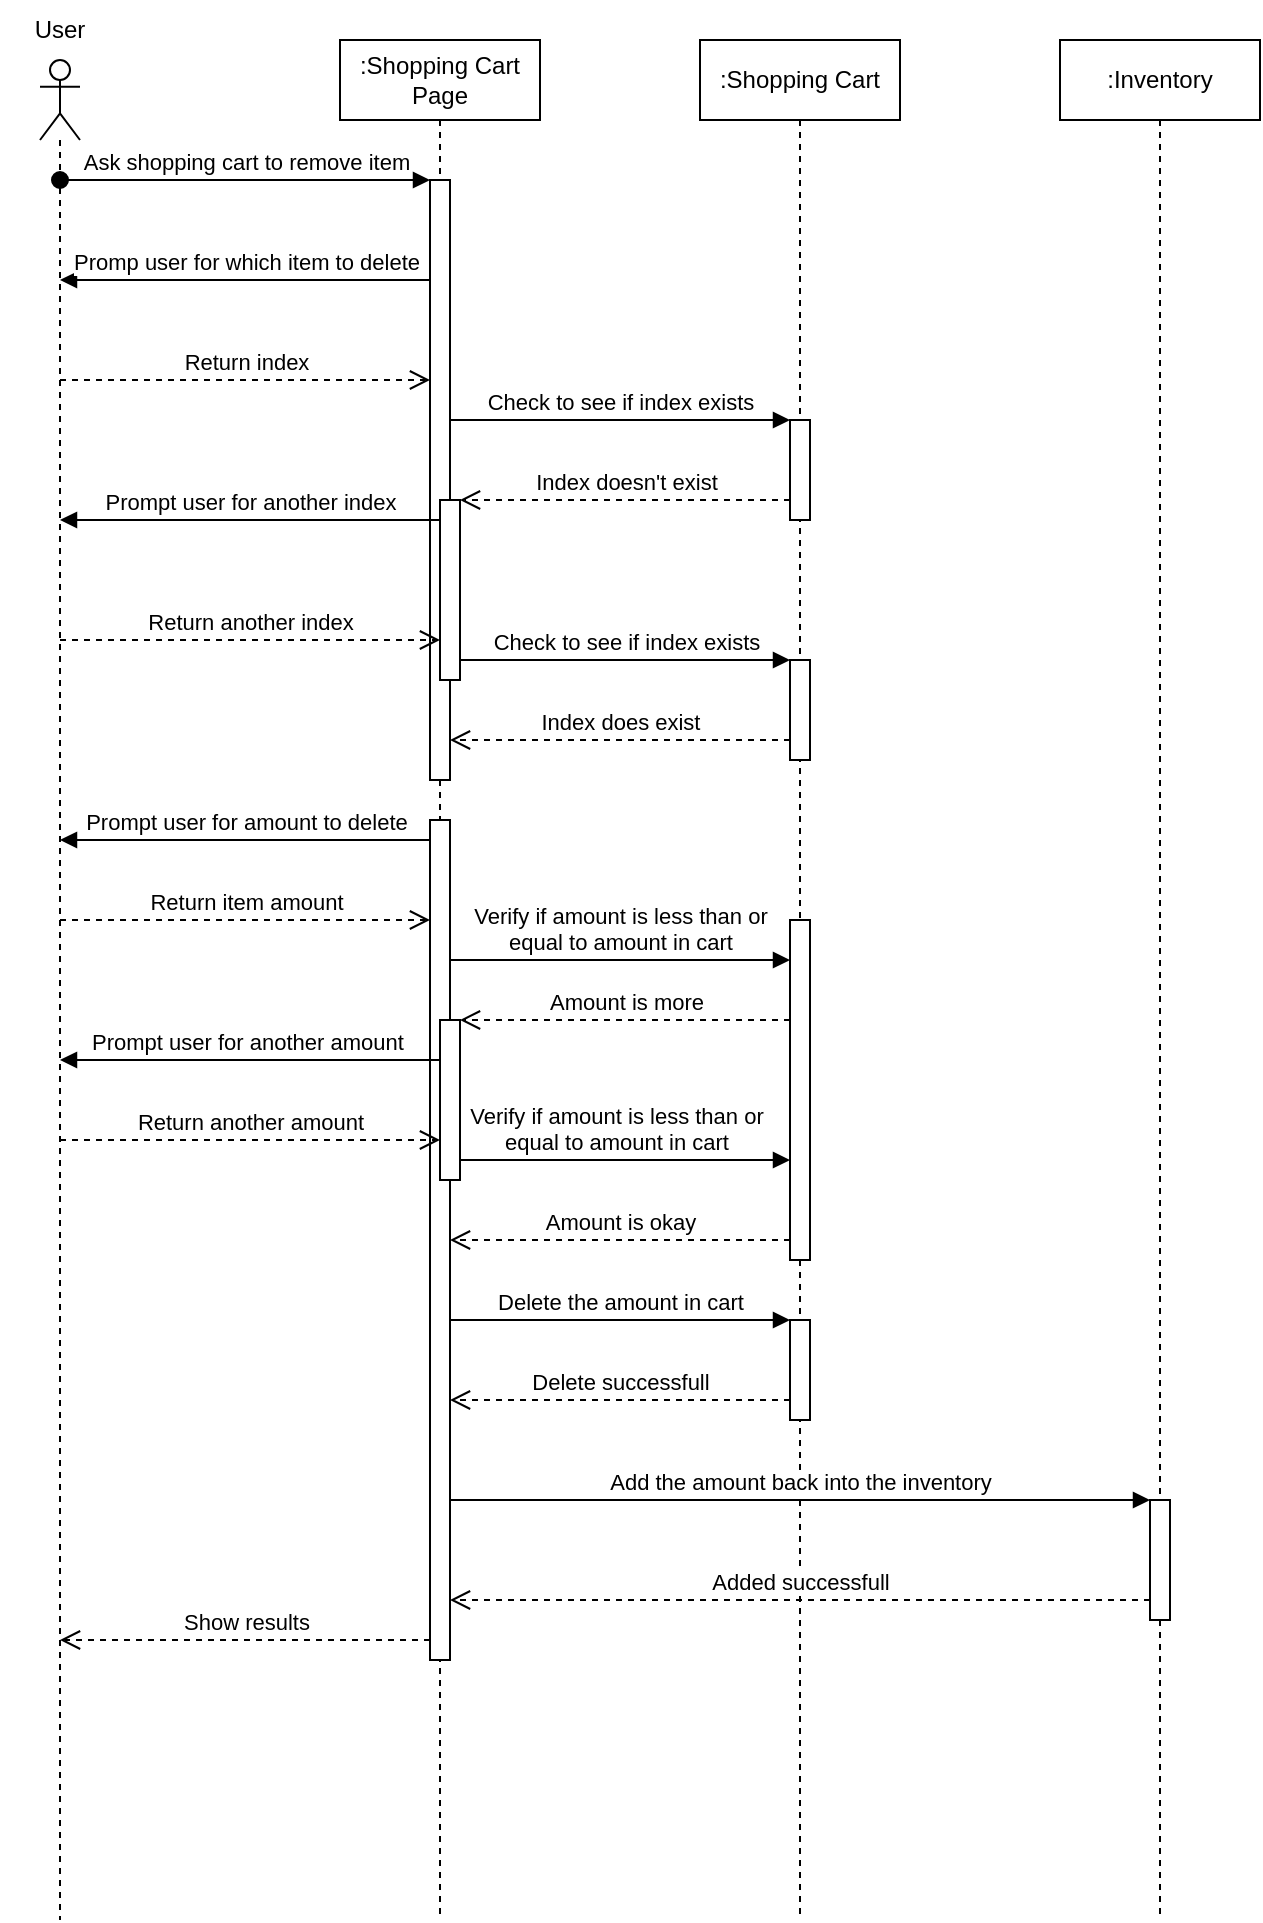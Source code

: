 <mxfile version="20.8.23" type="github">
  <diagram name="Page-1" id="2YBvvXClWsGukQMizWep">
    <mxGraphModel dx="1247" dy="725" grid="1" gridSize="10" guides="1" tooltips="1" connect="1" arrows="1" fold="1" page="1" pageScale="1" pageWidth="850" pageHeight="1100" math="0" shadow="0">
      <root>
        <mxCell id="0" />
        <mxCell id="1" parent="0" />
        <mxCell id="aM9ryv3xv72pqoxQDRHE-1" value=":Shopping Cart" style="shape=umlLifeline;perimeter=lifelinePerimeter;whiteSpace=wrap;html=1;container=0;dropTarget=0;collapsible=0;recursiveResize=0;outlineConnect=0;portConstraint=eastwest;newEdgeStyle={&quot;edgeStyle&quot;:&quot;elbowEdgeStyle&quot;,&quot;elbow&quot;:&quot;vertical&quot;,&quot;curved&quot;:0,&quot;rounded&quot;:0};" parent="1" vertex="1">
          <mxGeometry x="420" y="60" width="100" height="940" as="geometry" />
        </mxCell>
        <mxCell id="aM9ryv3xv72pqoxQDRHE-2" value="" style="html=1;points=[];perimeter=orthogonalPerimeter;outlineConnect=0;targetShapes=umlLifeline;portConstraint=eastwest;newEdgeStyle={&quot;edgeStyle&quot;:&quot;elbowEdgeStyle&quot;,&quot;elbow&quot;:&quot;vertical&quot;,&quot;curved&quot;:0,&quot;rounded&quot;:0};" parent="aM9ryv3xv72pqoxQDRHE-1" vertex="1">
          <mxGeometry x="45" y="190" width="10" height="50" as="geometry" />
        </mxCell>
        <mxCell id="WzLBoGMBvQ0cPkd2S0De-14" value="" style="html=1;points=[];perimeter=orthogonalPerimeter;outlineConnect=0;targetShapes=umlLifeline;portConstraint=eastwest;newEdgeStyle={&quot;edgeStyle&quot;:&quot;elbowEdgeStyle&quot;,&quot;elbow&quot;:&quot;vertical&quot;,&quot;curved&quot;:0,&quot;rounded&quot;:0};" vertex="1" parent="aM9ryv3xv72pqoxQDRHE-1">
          <mxGeometry x="45" y="440" width="10" height="170" as="geometry" />
        </mxCell>
        <mxCell id="WzLBoGMBvQ0cPkd2S0De-26" value="" style="html=1;points=[];perimeter=orthogonalPerimeter;outlineConnect=0;targetShapes=umlLifeline;portConstraint=eastwest;newEdgeStyle={&quot;edgeStyle&quot;:&quot;elbowEdgeStyle&quot;,&quot;elbow&quot;:&quot;vertical&quot;,&quot;curved&quot;:0,&quot;rounded&quot;:0};" vertex="1" parent="aM9ryv3xv72pqoxQDRHE-1">
          <mxGeometry x="45" y="310" width="10" height="50" as="geometry" />
        </mxCell>
        <mxCell id="WzLBoGMBvQ0cPkd2S0De-30" value="" style="html=1;points=[];perimeter=orthogonalPerimeter;outlineConnect=0;targetShapes=umlLifeline;portConstraint=eastwest;newEdgeStyle={&quot;edgeStyle&quot;:&quot;elbowEdgeStyle&quot;,&quot;elbow&quot;:&quot;vertical&quot;,&quot;curved&quot;:0,&quot;rounded&quot;:0};" vertex="1" parent="aM9ryv3xv72pqoxQDRHE-1">
          <mxGeometry x="45" y="640" width="10" height="50" as="geometry" />
        </mxCell>
        <mxCell id="aM9ryv3xv72pqoxQDRHE-5" value=":Inventory" style="shape=umlLifeline;perimeter=lifelinePerimeter;whiteSpace=wrap;html=1;container=0;dropTarget=0;collapsible=0;recursiveResize=0;outlineConnect=0;portConstraint=eastwest;newEdgeStyle={&quot;edgeStyle&quot;:&quot;elbowEdgeStyle&quot;,&quot;elbow&quot;:&quot;vertical&quot;,&quot;curved&quot;:0,&quot;rounded&quot;:0};" parent="1" vertex="1">
          <mxGeometry x="600" y="60" width="100" height="940" as="geometry" />
        </mxCell>
        <mxCell id="aM9ryv3xv72pqoxQDRHE-6" value="" style="html=1;points=[];perimeter=orthogonalPerimeter;outlineConnect=0;targetShapes=umlLifeline;portConstraint=eastwest;newEdgeStyle={&quot;edgeStyle&quot;:&quot;elbowEdgeStyle&quot;,&quot;elbow&quot;:&quot;vertical&quot;,&quot;curved&quot;:0,&quot;rounded&quot;:0};" parent="aM9ryv3xv72pqoxQDRHE-5" vertex="1">
          <mxGeometry x="45" y="730" width="10" height="60" as="geometry" />
        </mxCell>
        <mxCell id="jPpGuaEWy_2qQxv9hoCe-4" value="" style="shape=umlLifeline;perimeter=lifelinePerimeter;whiteSpace=wrap;html=1;container=1;dropTarget=0;collapsible=0;recursiveResize=0;outlineConnect=0;portConstraint=eastwest;newEdgeStyle={&quot;edgeStyle&quot;:&quot;elbowEdgeStyle&quot;,&quot;elbow&quot;:&quot;vertical&quot;,&quot;curved&quot;:0,&quot;rounded&quot;:0};participant=umlActor;" parent="1" vertex="1">
          <mxGeometry x="90" y="70" width="20" height="930" as="geometry" />
        </mxCell>
        <mxCell id="jPpGuaEWy_2qQxv9hoCe-5" value="User" style="text;strokeColor=none;align=center;fillColor=none;html=1;verticalAlign=middle;whiteSpace=wrap;rounded=0;" parent="1" vertex="1">
          <mxGeometry x="70" y="40" width="60" height="30" as="geometry" />
        </mxCell>
        <mxCell id="aM9ryv3xv72pqoxQDRHE-3" value="Ask shopping cart to remove item" style="html=1;verticalAlign=bottom;startArrow=oval;endArrow=block;startSize=8;edgeStyle=elbowEdgeStyle;elbow=vertical;curved=0;rounded=0;" parent="1" target="WzLBoGMBvQ0cPkd2S0De-2" edge="1" source="jPpGuaEWy_2qQxv9hoCe-4">
          <mxGeometry x="-0.002" relative="1" as="geometry">
            <mxPoint x="210" y="110" as="sourcePoint" />
            <mxPoint x="240" y="130" as="targetPoint" />
            <Array as="points">
              <mxPoint x="200" y="130" />
            </Array>
            <mxPoint as="offset" />
          </mxGeometry>
        </mxCell>
        <mxCell id="WzLBoGMBvQ0cPkd2S0De-1" value=":Shopping Cart Page" style="shape=umlLifeline;perimeter=lifelinePerimeter;whiteSpace=wrap;html=1;container=0;dropTarget=0;collapsible=0;recursiveResize=0;outlineConnect=0;portConstraint=eastwest;newEdgeStyle={&quot;edgeStyle&quot;:&quot;elbowEdgeStyle&quot;,&quot;elbow&quot;:&quot;vertical&quot;,&quot;curved&quot;:0,&quot;rounded&quot;:0};" vertex="1" parent="1">
          <mxGeometry x="240" y="60" width="100" height="940" as="geometry" />
        </mxCell>
        <mxCell id="WzLBoGMBvQ0cPkd2S0De-2" value="" style="html=1;points=[];perimeter=orthogonalPerimeter;outlineConnect=0;targetShapes=umlLifeline;portConstraint=eastwest;newEdgeStyle={&quot;edgeStyle&quot;:&quot;elbowEdgeStyle&quot;,&quot;elbow&quot;:&quot;vertical&quot;,&quot;curved&quot;:0,&quot;rounded&quot;:0};" vertex="1" parent="WzLBoGMBvQ0cPkd2S0De-1">
          <mxGeometry x="45" y="70" width="10" height="300" as="geometry" />
        </mxCell>
        <mxCell id="aM9ryv3xv72pqoxQDRHE-4" value="" style="html=1;points=[];perimeter=orthogonalPerimeter;outlineConnect=0;targetShapes=umlLifeline;portConstraint=eastwest;newEdgeStyle={&quot;edgeStyle&quot;:&quot;elbowEdgeStyle&quot;,&quot;elbow&quot;:&quot;vertical&quot;,&quot;curved&quot;:0,&quot;rounded&quot;:0};" parent="WzLBoGMBvQ0cPkd2S0De-1" vertex="1">
          <mxGeometry x="50" y="230" width="10" height="90" as="geometry" />
        </mxCell>
        <mxCell id="WzLBoGMBvQ0cPkd2S0De-28" value="" style="html=1;points=[];perimeter=orthogonalPerimeter;outlineConnect=0;targetShapes=umlLifeline;portConstraint=eastwest;newEdgeStyle={&quot;edgeStyle&quot;:&quot;elbowEdgeStyle&quot;,&quot;elbow&quot;:&quot;vertical&quot;,&quot;curved&quot;:0,&quot;rounded&quot;:0};" vertex="1" parent="WzLBoGMBvQ0cPkd2S0De-1">
          <mxGeometry x="45" y="390" width="10" height="420" as="geometry" />
        </mxCell>
        <mxCell id="WzLBoGMBvQ0cPkd2S0De-17" value="" style="html=1;points=[];perimeter=orthogonalPerimeter;outlineConnect=0;targetShapes=umlLifeline;portConstraint=eastwest;newEdgeStyle={&quot;edgeStyle&quot;:&quot;elbowEdgeStyle&quot;,&quot;elbow&quot;:&quot;vertical&quot;,&quot;curved&quot;:0,&quot;rounded&quot;:0};" vertex="1" parent="WzLBoGMBvQ0cPkd2S0De-1">
          <mxGeometry x="50" y="490" width="10" height="80" as="geometry" />
        </mxCell>
        <mxCell id="WzLBoGMBvQ0cPkd2S0De-4" value="Promp user for which item to delete" style="html=1;verticalAlign=bottom;endArrow=block;edgeStyle=elbowEdgeStyle;elbow=vertical;curved=0;rounded=0;" edge="1" parent="1" source="WzLBoGMBvQ0cPkd2S0De-2" target="jPpGuaEWy_2qQxv9hoCe-4">
          <mxGeometry width="80" relative="1" as="geometry">
            <mxPoint x="150" y="170" as="sourcePoint" />
            <mxPoint x="230" y="170" as="targetPoint" />
            <Array as="points">
              <mxPoint x="200" y="180" />
              <mxPoint x="170" y="170" />
            </Array>
          </mxGeometry>
        </mxCell>
        <mxCell id="WzLBoGMBvQ0cPkd2S0De-5" value="Return index" style="html=1;verticalAlign=bottom;endArrow=open;dashed=1;endSize=8;edgeStyle=elbowEdgeStyle;elbow=vertical;curved=0;rounded=0;" edge="1" parent="1" source="jPpGuaEWy_2qQxv9hoCe-4" target="WzLBoGMBvQ0cPkd2S0De-2">
          <mxGeometry relative="1" as="geometry">
            <mxPoint x="230" y="209.5" as="sourcePoint" />
            <mxPoint x="150" y="209.5" as="targetPoint" />
            <Array as="points">
              <mxPoint x="240" y="230" />
              <mxPoint x="280" y="210" />
            </Array>
          </mxGeometry>
        </mxCell>
        <mxCell id="WzLBoGMBvQ0cPkd2S0De-6" value="Check to see if index exists" style="html=1;verticalAlign=bottom;endArrow=block;edgeStyle=elbowEdgeStyle;elbow=vertical;curved=0;rounded=0;" edge="1" parent="1" source="WzLBoGMBvQ0cPkd2S0De-2" target="aM9ryv3xv72pqoxQDRHE-2">
          <mxGeometry width="80" relative="1" as="geometry">
            <mxPoint x="310" y="250" as="sourcePoint" />
            <mxPoint x="400" y="260" as="targetPoint" />
            <Array as="points">
              <mxPoint x="410" y="250" />
            </Array>
          </mxGeometry>
        </mxCell>
        <mxCell id="WzLBoGMBvQ0cPkd2S0De-7" value="Index doesn&#39;t exist" style="html=1;verticalAlign=bottom;endArrow=open;dashed=1;endSize=8;edgeStyle=elbowEdgeStyle;elbow=vertical;curved=0;rounded=0;" edge="1" parent="1" source="aM9ryv3xv72pqoxQDRHE-2" target="aM9ryv3xv72pqoxQDRHE-4">
          <mxGeometry relative="1" as="geometry">
            <mxPoint x="465" y="290" as="sourcePoint" />
            <mxPoint x="385" y="290" as="targetPoint" />
            <Array as="points">
              <mxPoint x="340" y="290" />
            </Array>
          </mxGeometry>
        </mxCell>
        <mxCell id="WzLBoGMBvQ0cPkd2S0De-8" value="Prompt user for another index" style="html=1;verticalAlign=bottom;endArrow=block;edgeStyle=elbowEdgeStyle;elbow=vertical;curved=0;rounded=0;" edge="1" parent="1" source="aM9ryv3xv72pqoxQDRHE-4" target="jPpGuaEWy_2qQxv9hoCe-4">
          <mxGeometry width="80" relative="1" as="geometry">
            <mxPoint x="275" y="330" as="sourcePoint" />
            <mxPoint x="90" y="330" as="targetPoint" />
            <Array as="points">
              <mxPoint x="220" y="300" />
              <mxPoint x="260" y="290" />
              <mxPoint x="190" y="330" />
              <mxPoint x="160" y="320" />
            </Array>
          </mxGeometry>
        </mxCell>
        <mxCell id="WzLBoGMBvQ0cPkd2S0De-9" value="Return another index" style="html=1;verticalAlign=bottom;endArrow=open;dashed=1;endSize=8;edgeStyle=elbowEdgeStyle;elbow=vertical;curved=0;rounded=0;" edge="1" parent="1" source="jPpGuaEWy_2qQxv9hoCe-4" target="aM9ryv3xv72pqoxQDRHE-4">
          <mxGeometry relative="1" as="geometry">
            <mxPoint x="230" y="350" as="sourcePoint" />
            <mxPoint x="150" y="350" as="targetPoint" />
            <Array as="points">
              <mxPoint x="240" y="360" />
            </Array>
          </mxGeometry>
        </mxCell>
        <mxCell id="WzLBoGMBvQ0cPkd2S0De-10" value="Check to see if index exists" style="html=1;verticalAlign=bottom;endArrow=block;edgeStyle=elbowEdgeStyle;elbow=vertical;curved=0;rounded=0;" edge="1" parent="1" source="aM9ryv3xv72pqoxQDRHE-4" target="WzLBoGMBvQ0cPkd2S0De-26">
          <mxGeometry width="80" relative="1" as="geometry">
            <mxPoint x="305" y="360" as="sourcePoint" />
            <mxPoint x="460" y="370" as="targetPoint" />
            <Array as="points">
              <mxPoint x="340" y="370" />
              <mxPoint x="420" y="360" />
            </Array>
          </mxGeometry>
        </mxCell>
        <mxCell id="WzLBoGMBvQ0cPkd2S0De-11" value="Index does exist" style="html=1;verticalAlign=bottom;endArrow=open;dashed=1;endSize=8;edgeStyle=elbowEdgeStyle;elbow=vertical;curved=0;rounded=0;" edge="1" parent="1" source="WzLBoGMBvQ0cPkd2S0De-26" target="WzLBoGMBvQ0cPkd2S0De-2">
          <mxGeometry relative="1" as="geometry">
            <mxPoint x="440" y="400" as="sourcePoint" />
            <mxPoint x="310" y="400" as="targetPoint" />
            <Array as="points">
              <mxPoint x="350" y="410" />
              <mxPoint x="420" y="400" />
              <mxPoint x="330" y="440" />
            </Array>
            <mxPoint as="offset" />
          </mxGeometry>
        </mxCell>
        <mxCell id="WzLBoGMBvQ0cPkd2S0De-12" value="Prompt user for amount to delete" style="html=1;verticalAlign=bottom;endArrow=block;edgeStyle=elbowEdgeStyle;elbow=vertical;curved=0;rounded=0;" edge="1" parent="1" source="WzLBoGMBvQ0cPkd2S0De-28" target="jPpGuaEWy_2qQxv9hoCe-4">
          <mxGeometry width="80" relative="1" as="geometry">
            <mxPoint x="270" y="460" as="sourcePoint" />
            <mxPoint x="400" y="500" as="targetPoint" />
            <Array as="points">
              <mxPoint x="240" y="460" />
              <mxPoint x="210" y="480" />
              <mxPoint x="410" y="490" />
            </Array>
          </mxGeometry>
        </mxCell>
        <mxCell id="WzLBoGMBvQ0cPkd2S0De-13" value="Return item amount" style="html=1;verticalAlign=bottom;endArrow=open;dashed=1;endSize=8;edgeStyle=elbowEdgeStyle;elbow=vertical;curved=0;rounded=0;" edge="1" parent="1" source="jPpGuaEWy_2qQxv9hoCe-4" target="WzLBoGMBvQ0cPkd2S0De-28">
          <mxGeometry relative="1" as="geometry">
            <mxPoint x="210" y="510" as="sourcePoint" />
            <mxPoint x="270" y="500" as="targetPoint" />
            <Array as="points">
              <mxPoint x="170" y="500" />
            </Array>
          </mxGeometry>
        </mxCell>
        <mxCell id="WzLBoGMBvQ0cPkd2S0De-15" value="Verify if amount is less than or&lt;br&gt;equal to amount in cart" style="html=1;verticalAlign=bottom;endArrow=block;edgeStyle=elbowEdgeStyle;elbow=vertical;curved=0;rounded=0;" edge="1" parent="1" source="WzLBoGMBvQ0cPkd2S0De-28" target="WzLBoGMBvQ0cPkd2S0De-14">
          <mxGeometry width="80" relative="1" as="geometry">
            <mxPoint x="310" y="520" as="sourcePoint" />
            <mxPoint x="495" y="540" as="targetPoint" />
            <Array as="points">
              <mxPoint x="430" y="520" />
              <mxPoint x="450" y="540" />
            </Array>
          </mxGeometry>
        </mxCell>
        <mxCell id="WzLBoGMBvQ0cPkd2S0De-16" value="Amount is more" style="html=1;verticalAlign=bottom;endArrow=open;dashed=1;endSize=8;edgeStyle=elbowEdgeStyle;elbow=vertical;curved=0;rounded=0;" edge="1" parent="1" source="WzLBoGMBvQ0cPkd2S0De-14" target="WzLBoGMBvQ0cPkd2S0De-17">
          <mxGeometry relative="1" as="geometry">
            <mxPoint x="410" y="560" as="sourcePoint" />
            <mxPoint x="330" y="560" as="targetPoint" />
            <Array as="points">
              <mxPoint x="330" y="550" />
              <mxPoint x="410" y="560" />
            </Array>
            <mxPoint as="offset" />
          </mxGeometry>
        </mxCell>
        <mxCell id="WzLBoGMBvQ0cPkd2S0De-18" value="Prompt user for another amount&amp;nbsp;" style="html=1;verticalAlign=bottom;endArrow=block;edgeStyle=elbowEdgeStyle;elbow=vertical;curved=0;rounded=0;" edge="1" parent="1" source="WzLBoGMBvQ0cPkd2S0De-17">
          <mxGeometry width="80" relative="1" as="geometry">
            <mxPoint x="285" y="570" as="sourcePoint" />
            <mxPoint x="100" y="570" as="targetPoint" />
            <Array as="points">
              <mxPoint x="240" y="570" />
              <mxPoint x="210" y="590" />
              <mxPoint x="410" y="600" />
            </Array>
          </mxGeometry>
        </mxCell>
        <mxCell id="WzLBoGMBvQ0cPkd2S0De-19" value="Return another amount" style="html=1;verticalAlign=bottom;endArrow=open;dashed=1;endSize=8;edgeStyle=elbowEdgeStyle;elbow=vertical;curved=0;rounded=0;" edge="1" parent="1" source="jPpGuaEWy_2qQxv9hoCe-4" target="WzLBoGMBvQ0cPkd2S0De-17">
          <mxGeometry relative="1" as="geometry">
            <mxPoint x="210" y="620" as="sourcePoint" />
            <mxPoint x="130" y="620" as="targetPoint" />
            <Array as="points">
              <mxPoint x="210" y="610" />
              <mxPoint x="140" y="620" />
            </Array>
          </mxGeometry>
        </mxCell>
        <mxCell id="WzLBoGMBvQ0cPkd2S0De-20" value="Verify if amount is less than or&lt;br&gt;equal to amount in cart" style="html=1;verticalAlign=bottom;endArrow=block;edgeStyle=elbowEdgeStyle;elbow=vertical;curved=0;rounded=0;" edge="1" parent="1" target="WzLBoGMBvQ0cPkd2S0De-14">
          <mxGeometry width="80" relative="1" as="geometry">
            <mxPoint x="300" y="610" as="sourcePoint" />
            <mxPoint x="470" y="610" as="targetPoint" />
            <Array as="points">
              <mxPoint x="310" y="620" />
              <mxPoint x="435" y="610" />
              <mxPoint x="455" y="630" />
            </Array>
          </mxGeometry>
        </mxCell>
        <mxCell id="WzLBoGMBvQ0cPkd2S0De-21" value="Amount is okay" style="html=1;verticalAlign=bottom;endArrow=open;dashed=1;endSize=8;edgeStyle=elbowEdgeStyle;elbow=vertical;curved=0;rounded=0;" edge="1" parent="1" target="WzLBoGMBvQ0cPkd2S0De-28">
          <mxGeometry relative="1" as="geometry">
            <mxPoint x="465" y="660" as="sourcePoint" />
            <mxPoint x="300" y="660" as="targetPoint" />
            <Array as="points">
              <mxPoint x="330" y="660" />
              <mxPoint x="410" y="670" />
            </Array>
            <mxPoint as="offset" />
          </mxGeometry>
        </mxCell>
        <mxCell id="WzLBoGMBvQ0cPkd2S0De-22" value="Add the amount back into the inventory" style="html=1;verticalAlign=bottom;endArrow=block;edgeStyle=elbowEdgeStyle;elbow=vertical;curved=0;rounded=0;" edge="1" parent="1" source="WzLBoGMBvQ0cPkd2S0De-28" target="aM9ryv3xv72pqoxQDRHE-6">
          <mxGeometry width="80" relative="1" as="geometry">
            <mxPoint x="310" y="730" as="sourcePoint" />
            <mxPoint x="400" y="720" as="targetPoint" />
            <Array as="points">
              <mxPoint x="350" y="790" />
              <mxPoint x="530" y="770" />
              <mxPoint x="510" y="740" />
              <mxPoint x="540" y="730" />
            </Array>
          </mxGeometry>
        </mxCell>
        <mxCell id="WzLBoGMBvQ0cPkd2S0De-23" value="Added successfull" style="html=1;verticalAlign=bottom;endArrow=open;dashed=1;endSize=8;edgeStyle=elbowEdgeStyle;elbow=vertical;curved=0;rounded=0;" edge="1" parent="1" source="aM9ryv3xv72pqoxQDRHE-6" target="WzLBoGMBvQ0cPkd2S0De-28">
          <mxGeometry relative="1" as="geometry">
            <mxPoint x="630" y="780" as="sourcePoint" />
            <mxPoint x="310" y="780" as="targetPoint" />
            <Array as="points">
              <mxPoint x="380" y="840" />
              <mxPoint x="560" y="830" />
              <mxPoint x="510" y="820" />
              <mxPoint x="550" y="790" />
              <mxPoint x="340" y="780" />
            </Array>
          </mxGeometry>
        </mxCell>
        <mxCell id="WzLBoGMBvQ0cPkd2S0De-24" value="Show results" style="html=1;verticalAlign=bottom;endArrow=open;dashed=1;endSize=8;edgeStyle=elbowEdgeStyle;elbow=vertical;curved=0;rounded=0;" edge="1" parent="1" source="WzLBoGMBvQ0cPkd2S0De-28" target="jPpGuaEWy_2qQxv9hoCe-4">
          <mxGeometry relative="1" as="geometry">
            <mxPoint x="250" y="800" as="sourcePoint" />
            <mxPoint x="180" y="800" as="targetPoint" />
            <Array as="points">
              <mxPoint x="260" y="860" />
              <mxPoint x="230" y="840" />
              <mxPoint x="120" y="800" />
            </Array>
          </mxGeometry>
        </mxCell>
        <mxCell id="WzLBoGMBvQ0cPkd2S0De-31" value="Delete the amount in cart" style="html=1;verticalAlign=bottom;endArrow=block;edgeStyle=elbowEdgeStyle;elbow=vertical;curved=0;rounded=0;" edge="1" parent="1" source="WzLBoGMBvQ0cPkd2S0De-28" target="WzLBoGMBvQ0cPkd2S0De-30">
          <mxGeometry width="80" relative="1" as="geometry">
            <mxPoint x="295" y="730" as="sourcePoint" />
            <mxPoint x="460" y="730" as="targetPoint" />
            <Array as="points">
              <mxPoint x="430" y="700" />
              <mxPoint x="540" y="690" />
            </Array>
            <mxPoint as="offset" />
          </mxGeometry>
        </mxCell>
        <mxCell id="WzLBoGMBvQ0cPkd2S0De-32" value="Delete&amp;nbsp;successfull" style="html=1;verticalAlign=bottom;endArrow=open;dashed=1;endSize=8;edgeStyle=elbowEdgeStyle;elbow=vertical;curved=0;rounded=0;" edge="1" parent="1" source="WzLBoGMBvQ0cPkd2S0De-30" target="WzLBoGMBvQ0cPkd2S0De-28">
          <mxGeometry relative="1" as="geometry">
            <mxPoint x="655" y="830" as="sourcePoint" />
            <mxPoint x="305" y="830" as="targetPoint" />
            <Array as="points">
              <mxPoint x="440" y="740" />
              <mxPoint x="330" y="730" />
              <mxPoint x="400" y="730" />
              <mxPoint x="520" y="830" />
              <mxPoint x="560" y="800" />
              <mxPoint x="350" y="790" />
            </Array>
          </mxGeometry>
        </mxCell>
      </root>
    </mxGraphModel>
  </diagram>
</mxfile>
